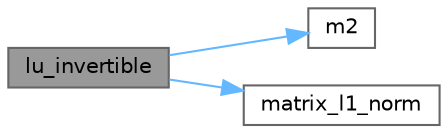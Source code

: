 digraph "lu_invertible"
{
 // LATEX_PDF_SIZE
  bgcolor="transparent";
  edge [fontname=Helvetica,fontsize=10,labelfontname=Helvetica,labelfontsize=10];
  node [fontname=Helvetica,fontsize=10,shape=box,height=0.2,width=0.4];
  rankdir="LR";
  Node1 [id="Node000001",label="lu_invertible",height=0.2,width=0.4,color="gray40", fillcolor="grey60", style="filled", fontcolor="black",tooltip=" "];
  Node1 -> Node2 [id="edge1_Node000001_Node000002",color="steelblue1",style="solid",tooltip=" "];
  Node2 [id="Node000002",label="m2",height=0.2,width=0.4,color="grey40", fillcolor="white", style="filled",URL="$_tutorial___map__using_8cpp.html#ab3a01b595d22393ace0d30d5fa299f76",tooltip=" "];
  Node1 -> Node3 [id="edge2_Node000001_Node000003",color="steelblue1",style="solid",tooltip=" "];
  Node3 [id="Node000003",label="matrix_l1_norm",height=0.2,width=0.4,color="grey40", fillcolor="white", style="filled",URL="$test_2lu_8cpp.html#ace77ef77efbdd3e1081b5db8514ca292",tooltip=" "];
}
